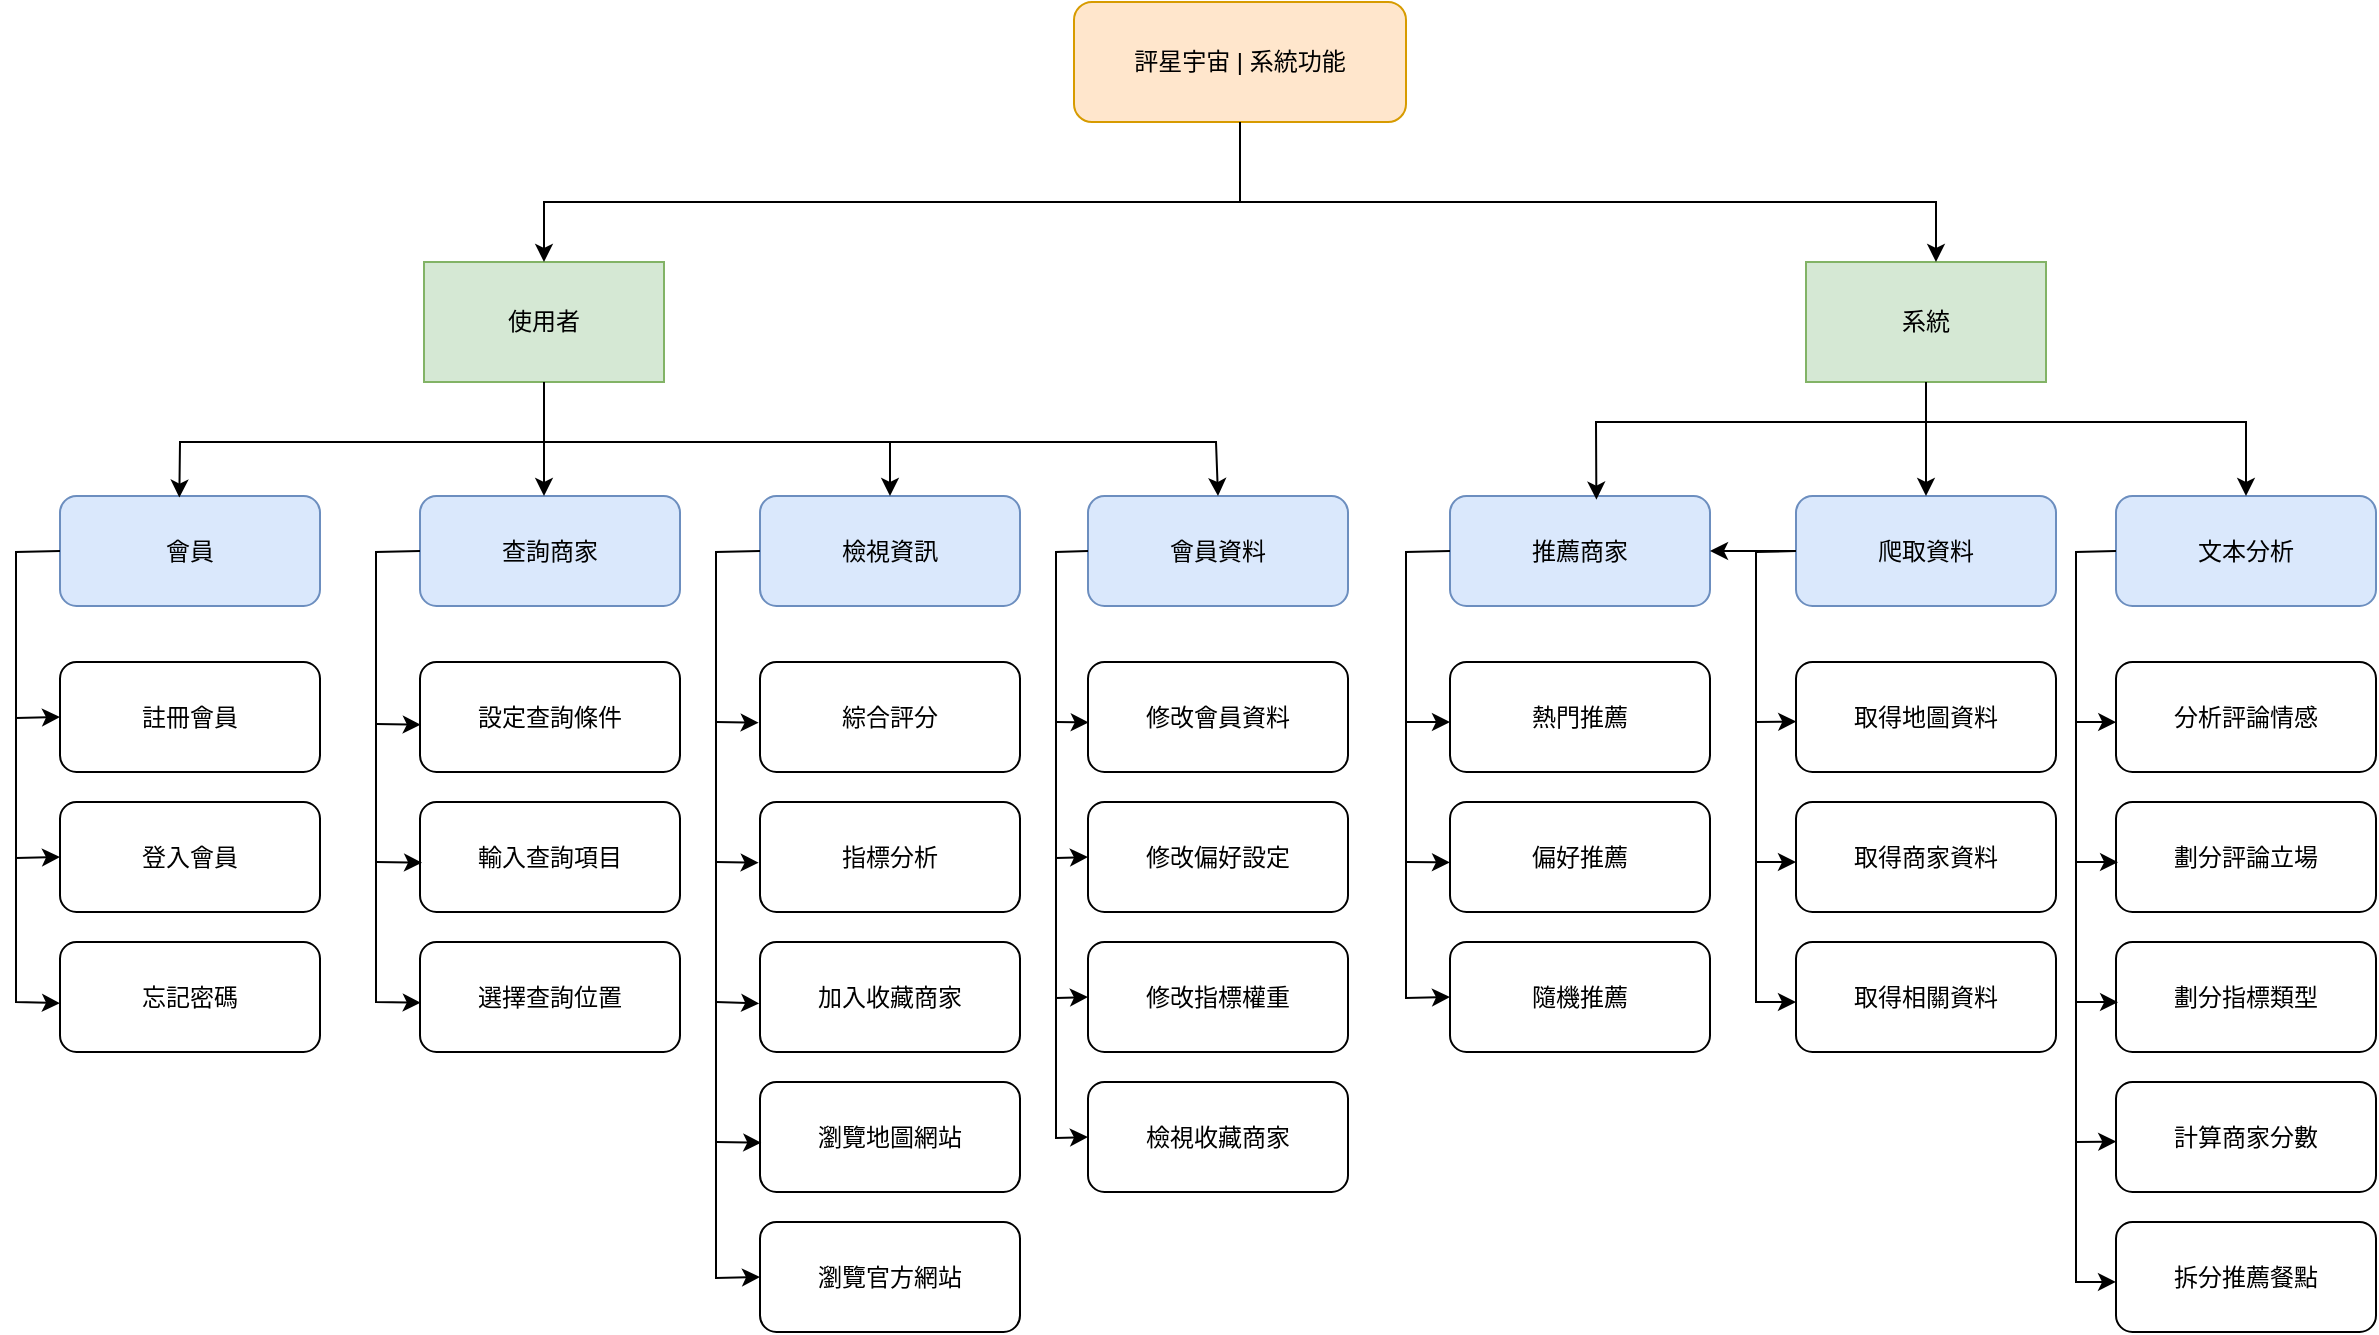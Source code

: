 <mxfile version="24.7.17">
  <diagram name="第 1 页" id="7e6b1SIIf1P2YIXd37s2">
    <mxGraphModel grid="1" page="1" gridSize="10" guides="1" tooltips="1" connect="1" arrows="1" fold="1" pageScale="1" pageWidth="827" pageHeight="1169" math="0" shadow="0">
      <root>
        <mxCell id="0" />
        <mxCell id="1" parent="0" />
        <mxCell id="drMRwfM-FAbGIWimcciS-1" value="評星宇宙 | 系統功能" style="rounded=1;whiteSpace=wrap;html=1;fillColor=#ffe6cc;strokeColor=#d79b00;" vertex="1" parent="1">
          <mxGeometry x="489" y="310" width="166" height="60" as="geometry" />
        </mxCell>
        <mxCell id="drMRwfM-FAbGIWimcciS-4" value="使用者" style="rounded=0;whiteSpace=wrap;html=1;fillColor=#d5e8d4;strokeColor=#82b366;" vertex="1" parent="1">
          <mxGeometry x="164" y="440" width="120" height="60" as="geometry" />
        </mxCell>
        <mxCell id="drMRwfM-FAbGIWimcciS-5" value="系統" style="rounded=0;whiteSpace=wrap;html=1;fillColor=#d5e8d4;strokeColor=#82b366;" vertex="1" parent="1">
          <mxGeometry x="855" y="440" width="120" height="60" as="geometry" />
        </mxCell>
        <mxCell id="drMRwfM-FAbGIWimcciS-8" value="" style="group" connectable="0" vertex="1" parent="1">
          <mxGeometry x="224" y="370" width="696" height="70" as="geometry" />
        </mxCell>
        <mxCell id="drMRwfM-FAbGIWimcciS-6" value="" style="endArrow=classic;html=1;rounded=0;exitX=0.5;exitY=1;exitDx=0;exitDy=0;entryX=0.5;entryY=0;entryDx=0;entryDy=0;" edge="1" parent="drMRwfM-FAbGIWimcciS-8" source="drMRwfM-FAbGIWimcciS-1" target="drMRwfM-FAbGIWimcciS-4">
          <mxGeometry width="50" height="50" relative="1" as="geometry">
            <mxPoint x="212.463" y="230" as="sourcePoint" />
            <mxPoint x="304.042" y="180" as="targetPoint" />
            <Array as="points">
              <mxPoint x="348" y="40" />
              <mxPoint y="40" />
            </Array>
          </mxGeometry>
        </mxCell>
        <mxCell id="drMRwfM-FAbGIWimcciS-7" value="" style="endArrow=classic;html=1;rounded=0;exitX=0.5;exitY=1;exitDx=0;exitDy=0;entryX=0.5;entryY=0;entryDx=0;entryDy=0;" edge="1" parent="drMRwfM-FAbGIWimcciS-8">
          <mxGeometry width="50" height="50" relative="1" as="geometry">
            <mxPoint x="348" as="sourcePoint" />
            <mxPoint x="696" y="70" as="targetPoint" />
            <Array as="points">
              <mxPoint x="348" y="40" />
              <mxPoint x="696" y="40" />
            </Array>
          </mxGeometry>
        </mxCell>
        <mxCell id="drMRwfM-FAbGIWimcciS-9" value="推薦商家" style="rounded=1;whiteSpace=wrap;html=1;fillColor=#dae8fc;strokeColor=#6c8ebf;" vertex="1" parent="1">
          <mxGeometry x="677" y="557" width="130" height="55" as="geometry" />
        </mxCell>
        <mxCell id="drMRwfM-FAbGIWimcciS-10" value="查詢商家" style="rounded=1;whiteSpace=wrap;html=1;fillColor=#dae8fc;strokeColor=#6c8ebf;" vertex="1" parent="1">
          <mxGeometry x="162" y="557" width="130" height="55" as="geometry" />
        </mxCell>
        <mxCell id="drMRwfM-FAbGIWimcciS-11" value="檢視資訊" style="rounded=1;whiteSpace=wrap;html=1;fillColor=#dae8fc;strokeColor=#6c8ebf;" vertex="1" parent="1">
          <mxGeometry x="332" y="557" width="130" height="55" as="geometry" />
        </mxCell>
        <mxCell id="drMRwfM-FAbGIWimcciS-12" value="會員資料" style="rounded=1;whiteSpace=wrap;html=1;fillColor=#dae8fc;strokeColor=#6c8ebf;" vertex="1" parent="1">
          <mxGeometry x="496" y="557" width="130" height="55" as="geometry" />
        </mxCell>
        <mxCell id="drMRwfM-FAbGIWimcciS-13" value="會員" style="rounded=1;whiteSpace=wrap;html=1;fillColor=#dae8fc;strokeColor=#6c8ebf;" vertex="1" parent="1">
          <mxGeometry x="-18" y="557" width="130" height="55" as="geometry" />
        </mxCell>
        <mxCell id="drMRwfM-FAbGIWimcciS-14" value="" style="endArrow=classic;html=1;rounded=0;entryX=0.459;entryY=0.014;entryDx=0;entryDy=0;exitX=0.5;exitY=1;exitDx=0;exitDy=0;entryPerimeter=0;" edge="1" parent="1" source="drMRwfM-FAbGIWimcciS-4" target="drMRwfM-FAbGIWimcciS-13">
          <mxGeometry width="50" height="50" relative="1" as="geometry">
            <mxPoint x="200" y="530" as="sourcePoint" />
            <mxPoint x="250" y="480" as="targetPoint" />
            <Array as="points">
              <mxPoint x="224" y="530" />
              <mxPoint x="42" y="530" />
            </Array>
          </mxGeometry>
        </mxCell>
        <mxCell id="drMRwfM-FAbGIWimcciS-16" value="" style="endArrow=classic;html=1;rounded=0;entryX=0.473;entryY=-0.024;entryDx=0;entryDy=0;entryPerimeter=0;" edge="1" parent="1">
          <mxGeometry width="50" height="50" relative="1" as="geometry">
            <mxPoint x="224" y="501.32" as="sourcePoint" />
            <mxPoint x="224" y="557" as="targetPoint" />
          </mxGeometry>
        </mxCell>
        <mxCell id="drMRwfM-FAbGIWimcciS-17" value="" style="endArrow=classic;html=1;rounded=0;exitX=0.5;exitY=1;exitDx=0;exitDy=0;entryX=0.5;entryY=0;entryDx=0;entryDy=0;" edge="1" parent="1" source="drMRwfM-FAbGIWimcciS-4" target="drMRwfM-FAbGIWimcciS-11">
          <mxGeometry width="50" height="50" relative="1" as="geometry">
            <mxPoint x="310" y="550" as="sourcePoint" />
            <mxPoint x="360" y="500" as="targetPoint" />
            <Array as="points">
              <mxPoint x="224" y="530" />
              <mxPoint x="397" y="530" />
            </Array>
          </mxGeometry>
        </mxCell>
        <mxCell id="drMRwfM-FAbGIWimcciS-18" value="" style="endArrow=classic;html=1;rounded=0;exitX=0.5;exitY=1;exitDx=0;exitDy=0;entryX=0.5;entryY=0;entryDx=0;entryDy=0;" edge="1" parent="1" source="drMRwfM-FAbGIWimcciS-4" target="drMRwfM-FAbGIWimcciS-12">
          <mxGeometry width="50" height="50" relative="1" as="geometry">
            <mxPoint x="310" y="550" as="sourcePoint" />
            <mxPoint x="360" y="500" as="targetPoint" />
            <Array as="points">
              <mxPoint x="224" y="530" />
              <mxPoint x="560" y="530" />
            </Array>
          </mxGeometry>
        </mxCell>
        <mxCell id="drMRwfM-FAbGIWimcciS-19" value="註冊會員" style="rounded=1;whiteSpace=wrap;html=1;" vertex="1" parent="1">
          <mxGeometry x="-18" y="640" width="130" height="55" as="geometry" />
        </mxCell>
        <mxCell id="drMRwfM-FAbGIWimcciS-20" value="登入會員" style="rounded=1;whiteSpace=wrap;html=1;" vertex="1" parent="1">
          <mxGeometry x="-18" y="710" width="130" height="55" as="geometry" />
        </mxCell>
        <mxCell id="drMRwfM-FAbGIWimcciS-21" value="忘記密碼" style="rounded=1;whiteSpace=wrap;html=1;" vertex="1" parent="1">
          <mxGeometry x="-18" y="780" width="130" height="55" as="geometry" />
        </mxCell>
        <mxCell id="drMRwfM-FAbGIWimcciS-25" value="熱門推薦" style="rounded=1;whiteSpace=wrap;html=1;" vertex="1" parent="1">
          <mxGeometry x="677" y="640" width="130" height="55" as="geometry" />
        </mxCell>
        <mxCell id="drMRwfM-FAbGIWimcciS-26" value="偏好推薦" style="rounded=1;whiteSpace=wrap;html=1;" vertex="1" parent="1">
          <mxGeometry x="677" y="710" width="130" height="55" as="geometry" />
        </mxCell>
        <mxCell id="drMRwfM-FAbGIWimcciS-27" value="隨機推薦" style="rounded=1;whiteSpace=wrap;html=1;" vertex="1" parent="1">
          <mxGeometry x="677" y="780" width="130" height="55" as="geometry" />
        </mxCell>
        <mxCell id="drMRwfM-FAbGIWimcciS-32" value="" style="group" connectable="0" vertex="1" parent="1">
          <mxGeometry x="655" y="585" width="22" height="223" as="geometry" />
        </mxCell>
        <mxCell id="drMRwfM-FAbGIWimcciS-29" value="" style="endArrow=classic;html=1;rounded=0;exitX=0;exitY=0.5;exitDx=0;exitDy=0;entryX=0;entryY=0.5;entryDx=0;entryDy=0;" edge="1" parent="drMRwfM-FAbGIWimcciS-32" source="drMRwfM-FAbGIWimcciS-9" target="drMRwfM-FAbGIWimcciS-27">
          <mxGeometry width="50" height="50" relative="1" as="geometry">
            <mxPoint x="-100" y="115" as="sourcePoint" />
            <mxPoint x="-50" y="65" as="targetPoint" />
            <Array as="points">
              <mxPoint />
              <mxPoint y="223" />
            </Array>
          </mxGeometry>
        </mxCell>
        <mxCell id="drMRwfM-FAbGIWimcciS-30" value="" style="endArrow=classic;html=1;rounded=0;entryX=0;entryY=0.549;entryDx=0;entryDy=0;entryPerimeter=0;" edge="1" parent="drMRwfM-FAbGIWimcciS-32" target="drMRwfM-FAbGIWimcciS-26">
          <mxGeometry width="50" height="50" relative="1" as="geometry">
            <mxPoint y="155" as="sourcePoint" />
            <mxPoint x="50" y="105" as="targetPoint" />
          </mxGeometry>
        </mxCell>
        <mxCell id="drMRwfM-FAbGIWimcciS-31" value="" style="endArrow=classic;html=1;rounded=0;entryX=0;entryY=0.549;entryDx=0;entryDy=0;entryPerimeter=0;" edge="1" parent="drMRwfM-FAbGIWimcciS-32">
          <mxGeometry width="50" height="50" relative="1" as="geometry">
            <mxPoint y="85" as="sourcePoint" />
            <mxPoint x="22" y="85" as="targetPoint" />
          </mxGeometry>
        </mxCell>
        <mxCell id="drMRwfM-FAbGIWimcciS-41" value="" style="endArrow=classic;html=1;rounded=0;entryX=0;entryY=0.556;entryDx=0;entryDy=0;exitX=0;exitY=0.5;exitDx=0;exitDy=0;entryPerimeter=0;" edge="1" parent="1" source="drMRwfM-FAbGIWimcciS-13" target="drMRwfM-FAbGIWimcciS-21">
          <mxGeometry width="50" height="50" relative="1" as="geometry">
            <mxPoint x="-120" y="680" as="sourcePoint" />
            <mxPoint x="-70" y="630" as="targetPoint" />
            <Array as="points">
              <mxPoint x="-40" y="585" />
              <mxPoint x="-40" y="810" />
            </Array>
          </mxGeometry>
        </mxCell>
        <mxCell id="drMRwfM-FAbGIWimcciS-42" value="" style="endArrow=classic;html=1;rounded=0;entryX=0;entryY=0.5;entryDx=0;entryDy=0;" edge="1" parent="1" target="drMRwfM-FAbGIWimcciS-20">
          <mxGeometry width="50" height="50" relative="1" as="geometry">
            <mxPoint x="-40" y="738" as="sourcePoint" />
            <mxPoint x="-50" y="700" as="targetPoint" />
          </mxGeometry>
        </mxCell>
        <mxCell id="drMRwfM-FAbGIWimcciS-43" value="" style="endArrow=classic;html=1;rounded=0;entryX=0;entryY=0.5;entryDx=0;entryDy=0;" edge="1" parent="1" target="drMRwfM-FAbGIWimcciS-19">
          <mxGeometry width="50" height="50" relative="1" as="geometry">
            <mxPoint x="-40" y="668" as="sourcePoint" />
            <mxPoint x="-50" y="700" as="targetPoint" />
          </mxGeometry>
        </mxCell>
        <mxCell id="drMRwfM-FAbGIWimcciS-44" value="設定查詢條件" style="rounded=1;whiteSpace=wrap;html=1;" vertex="1" parent="1">
          <mxGeometry x="162" y="640" width="130" height="55" as="geometry" />
        </mxCell>
        <mxCell id="drMRwfM-FAbGIWimcciS-45" value="輸入查詢項目" style="rounded=1;whiteSpace=wrap;html=1;" vertex="1" parent="1">
          <mxGeometry x="162" y="710" width="130" height="55" as="geometry" />
        </mxCell>
        <mxCell id="drMRwfM-FAbGIWimcciS-46" value="選擇查詢位置" style="rounded=1;whiteSpace=wrap;html=1;" vertex="1" parent="1">
          <mxGeometry x="162" y="780" width="130" height="55" as="geometry" />
        </mxCell>
        <mxCell id="drMRwfM-FAbGIWimcciS-50" value="" style="group" connectable="0" vertex="1" parent="1">
          <mxGeometry x="140" y="585" height="225" as="geometry" />
        </mxCell>
        <mxCell id="drMRwfM-FAbGIWimcciS-47" value="" style="endArrow=classic;html=1;rounded=0;exitX=0;exitY=0.5;exitDx=0;exitDy=0;entryX=0.003;entryY=0.552;entryDx=0;entryDy=0;entryPerimeter=0;" edge="1" parent="drMRwfM-FAbGIWimcciS-50" source="drMRwfM-FAbGIWimcciS-10" target="drMRwfM-FAbGIWimcciS-46">
          <mxGeometry width="50" height="50" relative="1" as="geometry">
            <mxPoint x="60" y="115" as="sourcePoint" />
            <mxPoint x="20" y="225" as="targetPoint" />
            <Array as="points">
              <mxPoint />
              <mxPoint y="225" />
            </Array>
          </mxGeometry>
        </mxCell>
        <mxCell id="drMRwfM-FAbGIWimcciS-48" value="" style="endArrow=classic;html=1;rounded=0;entryX=0.008;entryY=0.552;entryDx=0;entryDy=0;entryPerimeter=0;" edge="1" parent="drMRwfM-FAbGIWimcciS-50" target="drMRwfM-FAbGIWimcciS-45">
          <mxGeometry width="50" height="50" relative="1" as="geometry">
            <mxPoint y="155" as="sourcePoint" />
            <mxPoint x="70" y="65" as="targetPoint" />
          </mxGeometry>
        </mxCell>
        <mxCell id="drMRwfM-FAbGIWimcciS-49" value="" style="endArrow=classic;html=1;rounded=0;entryX=0.003;entryY=0.57;entryDx=0;entryDy=0;entryPerimeter=0;" edge="1" parent="drMRwfM-FAbGIWimcciS-50" target="drMRwfM-FAbGIWimcciS-44">
          <mxGeometry width="50" height="50" relative="1" as="geometry">
            <mxPoint y="86" as="sourcePoint" />
            <mxPoint x="20" y="86" as="targetPoint" />
          </mxGeometry>
        </mxCell>
        <mxCell id="drMRwfM-FAbGIWimcciS-51" value="綜合評分" style="rounded=1;whiteSpace=wrap;html=1;" vertex="1" parent="1">
          <mxGeometry x="332" y="640" width="130" height="55" as="geometry" />
        </mxCell>
        <mxCell id="drMRwfM-FAbGIWimcciS-52" value="指標分析" style="rounded=1;whiteSpace=wrap;html=1;" vertex="1" parent="1">
          <mxGeometry x="332" y="710" width="130" height="55" as="geometry" />
        </mxCell>
        <mxCell id="drMRwfM-FAbGIWimcciS-53" value="加入收藏商家" style="rounded=1;whiteSpace=wrap;html=1;" vertex="1" parent="1">
          <mxGeometry x="332" y="780" width="130" height="55" as="geometry" />
        </mxCell>
        <mxCell id="drMRwfM-FAbGIWimcciS-54" value="瀏覽地圖網站" style="rounded=1;whiteSpace=wrap;html=1;" vertex="1" parent="1">
          <mxGeometry x="332" y="850" width="130" height="55" as="geometry" />
        </mxCell>
        <mxCell id="drMRwfM-FAbGIWimcciS-55" value="瀏覽官方網站" style="rounded=1;whiteSpace=wrap;html=1;" vertex="1" parent="1">
          <mxGeometry x="332" y="920" width="130" height="55" as="geometry" />
        </mxCell>
        <mxCell id="drMRwfM-FAbGIWimcciS-61" value="修改會員資料" style="rounded=1;whiteSpace=wrap;html=1;" vertex="1" parent="1">
          <mxGeometry x="496" y="640" width="130" height="55" as="geometry" />
        </mxCell>
        <mxCell id="drMRwfM-FAbGIWimcciS-62" value="修改偏好設定" style="rounded=1;whiteSpace=wrap;html=1;" vertex="1" parent="1">
          <mxGeometry x="496" y="710" width="130" height="55" as="geometry" />
        </mxCell>
        <mxCell id="drMRwfM-FAbGIWimcciS-63" value="修改指標權重" style="rounded=1;whiteSpace=wrap;html=1;" vertex="1" parent="1">
          <mxGeometry x="496" y="780" width="130" height="55" as="geometry" />
        </mxCell>
        <mxCell id="drMRwfM-FAbGIWimcciS-64" value="檢視收藏商家" style="rounded=1;whiteSpace=wrap;html=1;" vertex="1" parent="1">
          <mxGeometry x="496" y="850" width="130" height="55" as="geometry" />
        </mxCell>
        <mxCell id="drMRwfM-FAbGIWimcciS-69" value="" style="group" connectable="0" vertex="1" parent="1">
          <mxGeometry x="480" y="585" height="293" as="geometry" />
        </mxCell>
        <mxCell id="drMRwfM-FAbGIWimcciS-65" value="" style="endArrow=classic;html=1;rounded=0;exitX=0;exitY=0.5;exitDx=0;exitDy=0;entryX=0;entryY=0.5;entryDx=0;entryDy=0;" edge="1" parent="drMRwfM-FAbGIWimcciS-69" source="drMRwfM-FAbGIWimcciS-12" target="drMRwfM-FAbGIWimcciS-64">
          <mxGeometry width="50" height="50" relative="1" as="geometry">
            <mxPoint x="30" y="195" as="sourcePoint" />
            <mxPoint x="80" y="145" as="targetPoint" />
            <Array as="points">
              <mxPoint />
              <mxPoint y="293" />
            </Array>
          </mxGeometry>
        </mxCell>
        <mxCell id="drMRwfM-FAbGIWimcciS-66" value="" style="endArrow=classic;html=1;rounded=0;entryX=0;entryY=0.5;entryDx=0;entryDy=0;" edge="1" parent="drMRwfM-FAbGIWimcciS-69" target="drMRwfM-FAbGIWimcciS-63">
          <mxGeometry width="50" height="50" relative="1" as="geometry">
            <mxPoint y="223" as="sourcePoint" />
            <mxPoint x="50" y="173" as="targetPoint" />
          </mxGeometry>
        </mxCell>
        <mxCell id="drMRwfM-FAbGIWimcciS-67" value="" style="endArrow=classic;html=1;rounded=0;entryX=0;entryY=0.5;entryDx=0;entryDy=0;" edge="1" parent="drMRwfM-FAbGIWimcciS-69" target="drMRwfM-FAbGIWimcciS-62">
          <mxGeometry width="50" height="50" relative="1" as="geometry">
            <mxPoint y="153" as="sourcePoint" />
            <mxPoint x="50" y="105" as="targetPoint" />
          </mxGeometry>
        </mxCell>
        <mxCell id="drMRwfM-FAbGIWimcciS-68" value="" style="endArrow=classic;html=1;rounded=0;entryX=0.003;entryY=0.549;entryDx=0;entryDy=0;entryPerimeter=0;" edge="1" parent="drMRwfM-FAbGIWimcciS-69" target="drMRwfM-FAbGIWimcciS-61">
          <mxGeometry width="50" height="50" relative="1" as="geometry">
            <mxPoint y="85" as="sourcePoint" />
            <mxPoint x="50" y="55" as="targetPoint" />
          </mxGeometry>
        </mxCell>
        <mxCell id="drMRwfM-FAbGIWimcciS-70" value="" style="group" connectable="0" vertex="1" parent="1">
          <mxGeometry x="310" y="585" height="363" as="geometry" />
        </mxCell>
        <mxCell id="drMRwfM-FAbGIWimcciS-56" value="" style="endArrow=classic;html=1;rounded=0;exitX=0;exitY=0.5;exitDx=0;exitDy=0;entryX=0;entryY=0.5;entryDx=0;entryDy=0;" edge="1" parent="drMRwfM-FAbGIWimcciS-70" source="drMRwfM-FAbGIWimcciS-11" target="drMRwfM-FAbGIWimcciS-55">
          <mxGeometry width="50" height="50" relative="1" as="geometry">
            <mxPoint x="50" y="225" as="sourcePoint" />
            <mxPoint x="100" y="175" as="targetPoint" />
            <Array as="points">
              <mxPoint />
              <mxPoint y="363" />
            </Array>
          </mxGeometry>
        </mxCell>
        <mxCell id="drMRwfM-FAbGIWimcciS-57" value="" style="endArrow=classic;html=1;rounded=0;entryX=0.005;entryY=0.552;entryDx=0;entryDy=0;entryPerimeter=0;" edge="1" parent="drMRwfM-FAbGIWimcciS-70" target="drMRwfM-FAbGIWimcciS-54">
          <mxGeometry width="50" height="50" relative="1" as="geometry">
            <mxPoint y="295" as="sourcePoint" />
            <mxPoint x="70" y="225" as="targetPoint" />
          </mxGeometry>
        </mxCell>
        <mxCell id="drMRwfM-FAbGIWimcciS-58" value="" style="endArrow=classic;html=1;rounded=0;entryX=-0.003;entryY=0.558;entryDx=0;entryDy=0;entryPerimeter=0;" edge="1" parent="drMRwfM-FAbGIWimcciS-70" target="drMRwfM-FAbGIWimcciS-53">
          <mxGeometry width="50" height="50" relative="1" as="geometry">
            <mxPoint y="225" as="sourcePoint" />
            <mxPoint x="70" y="195" as="targetPoint" />
          </mxGeometry>
        </mxCell>
        <mxCell id="drMRwfM-FAbGIWimcciS-59" value="" style="endArrow=classic;html=1;rounded=0;entryX=-0.005;entryY=0.552;entryDx=0;entryDy=0;entryPerimeter=0;" edge="1" parent="drMRwfM-FAbGIWimcciS-70" target="drMRwfM-FAbGIWimcciS-52">
          <mxGeometry width="50" height="50" relative="1" as="geometry">
            <mxPoint y="155" as="sourcePoint" />
            <mxPoint x="70" y="95" as="targetPoint" />
          </mxGeometry>
        </mxCell>
        <mxCell id="drMRwfM-FAbGIWimcciS-60" value="" style="endArrow=classic;html=1;rounded=0;entryX=-0.005;entryY=0.552;entryDx=0;entryDy=0;entryPerimeter=0;" edge="1" parent="drMRwfM-FAbGIWimcciS-70" target="drMRwfM-FAbGIWimcciS-51">
          <mxGeometry width="50" height="50" relative="1" as="geometry">
            <mxPoint y="85" as="sourcePoint" />
            <mxPoint x="70" y="25" as="targetPoint" />
          </mxGeometry>
        </mxCell>
        <mxCell id="drMRwfM-FAbGIWimcciS-104" value="" style="edgeStyle=orthogonalEdgeStyle;rounded=0;orthogonalLoop=1;jettySize=auto;html=1;" edge="1" parent="1" source="drMRwfM-FAbGIWimcciS-72" target="drMRwfM-FAbGIWimcciS-9">
          <mxGeometry relative="1" as="geometry" />
        </mxCell>
        <mxCell id="drMRwfM-FAbGIWimcciS-72" value="爬取資料" style="rounded=1;whiteSpace=wrap;html=1;fillColor=#dae8fc;strokeColor=#6c8ebf;" vertex="1" parent="1">
          <mxGeometry x="850" y="557" width="130" height="55" as="geometry" />
        </mxCell>
        <mxCell id="drMRwfM-FAbGIWimcciS-73" value="文本分析" style="rounded=1;whiteSpace=wrap;html=1;fillColor=#dae8fc;strokeColor=#6c8ebf;" vertex="1" parent="1">
          <mxGeometry x="1010" y="557" width="130" height="55" as="geometry" />
        </mxCell>
        <mxCell id="drMRwfM-FAbGIWimcciS-74" value="" style="endArrow=classic;html=1;rounded=0;exitX=0.5;exitY=1;exitDx=0;exitDy=0;entryX=0.463;entryY=0.033;entryDx=0;entryDy=0;entryPerimeter=0;" edge="1" parent="1" source="drMRwfM-FAbGIWimcciS-5">
          <mxGeometry width="50" height="50" relative="1" as="geometry">
            <mxPoint x="840" y="620" as="sourcePoint" />
            <mxPoint x="750.19" y="558.815" as="targetPoint" />
            <Array as="points">
              <mxPoint x="915" y="520" />
              <mxPoint x="750" y="520" />
            </Array>
          </mxGeometry>
        </mxCell>
        <mxCell id="drMRwfM-FAbGIWimcciS-75" value="" style="endArrow=classic;html=1;rounded=0;exitX=0.5;exitY=1;exitDx=0;exitDy=0;entryX=0.5;entryY=0;entryDx=0;entryDy=0;" edge="1" parent="1" source="drMRwfM-FAbGIWimcciS-5" target="drMRwfM-FAbGIWimcciS-72">
          <mxGeometry width="50" height="50" relative="1" as="geometry">
            <mxPoint x="890" y="520" as="sourcePoint" />
            <mxPoint x="940" y="470" as="targetPoint" />
          </mxGeometry>
        </mxCell>
        <mxCell id="drMRwfM-FAbGIWimcciS-76" value="" style="endArrow=classic;html=1;rounded=0;entryX=0.5;entryY=0;entryDx=0;entryDy=0;exitX=0.5;exitY=1;exitDx=0;exitDy=0;" edge="1" parent="1" source="drMRwfM-FAbGIWimcciS-5" target="drMRwfM-FAbGIWimcciS-73">
          <mxGeometry width="50" height="50" relative="1" as="geometry">
            <mxPoint x="890" y="520" as="sourcePoint" />
            <mxPoint x="940" y="470" as="targetPoint" />
            <Array as="points">
              <mxPoint x="915" y="520" />
              <mxPoint x="1075" y="520" />
            </Array>
          </mxGeometry>
        </mxCell>
        <mxCell id="drMRwfM-FAbGIWimcciS-78" value="取得地圖資料" style="rounded=1;whiteSpace=wrap;html=1;" vertex="1" parent="1">
          <mxGeometry x="850" y="640" width="130" height="55" as="geometry" />
        </mxCell>
        <mxCell id="drMRwfM-FAbGIWimcciS-79" value="取得商家資料" style="rounded=1;whiteSpace=wrap;html=1;" vertex="1" parent="1">
          <mxGeometry x="850" y="710" width="130" height="55" as="geometry" />
        </mxCell>
        <mxCell id="drMRwfM-FAbGIWimcciS-80" value="取得相關資料" style="rounded=1;whiteSpace=wrap;html=1;" vertex="1" parent="1">
          <mxGeometry x="850" y="780" width="130" height="55" as="geometry" />
        </mxCell>
        <mxCell id="drMRwfM-FAbGIWimcciS-88" value="" style="group" connectable="0" vertex="1" parent="1">
          <mxGeometry x="830" y="585" width="20" height="225" as="geometry" />
        </mxCell>
        <mxCell id="drMRwfM-FAbGIWimcciS-85" value="" style="endArrow=classic;html=1;rounded=0;exitX=0;exitY=0.5;exitDx=0;exitDy=0;" edge="1" parent="drMRwfM-FAbGIWimcciS-88" source="drMRwfM-FAbGIWimcciS-72">
          <mxGeometry width="50" height="50" relative="1" as="geometry">
            <mxPoint x="10" y="95" as="sourcePoint" />
            <mxPoint x="20" y="225" as="targetPoint" />
            <Array as="points">
              <mxPoint />
              <mxPoint y="225" />
            </Array>
          </mxGeometry>
        </mxCell>
        <mxCell id="drMRwfM-FAbGIWimcciS-86" value="" style="endArrow=classic;html=1;rounded=0;entryX=0.001;entryY=0.541;entryDx=0;entryDy=0;entryPerimeter=0;" edge="1" parent="drMRwfM-FAbGIWimcciS-88" target="drMRwfM-FAbGIWimcciS-78">
          <mxGeometry width="50" height="50" relative="1" as="geometry">
            <mxPoint y="85" as="sourcePoint" />
            <mxPoint x="50" y="35" as="targetPoint" />
          </mxGeometry>
        </mxCell>
        <mxCell id="drMRwfM-FAbGIWimcciS-87" value="" style="endArrow=classic;html=1;rounded=0;entryX=0.001;entryY=0.541;entryDx=0;entryDy=0;entryPerimeter=0;" edge="1" parent="drMRwfM-FAbGIWimcciS-88">
          <mxGeometry width="50" height="50" relative="1" as="geometry">
            <mxPoint y="155" as="sourcePoint" />
            <mxPoint x="20" y="155" as="targetPoint" />
          </mxGeometry>
        </mxCell>
        <mxCell id="drMRwfM-FAbGIWimcciS-93" value="分析評論情感" style="rounded=1;whiteSpace=wrap;html=1;" vertex="1" parent="1">
          <mxGeometry x="1010" y="640" width="130" height="55" as="geometry" />
        </mxCell>
        <mxCell id="drMRwfM-FAbGIWimcciS-94" value="劃分指標類型" style="rounded=1;whiteSpace=wrap;html=1;" vertex="1" parent="1">
          <mxGeometry x="1010" y="780" width="130" height="55" as="geometry" />
        </mxCell>
        <mxCell id="drMRwfM-FAbGIWimcciS-95" value="劃分評論立場" style="rounded=1;whiteSpace=wrap;html=1;" vertex="1" parent="1">
          <mxGeometry x="1010" y="710" width="130" height="55" as="geometry" />
        </mxCell>
        <mxCell id="drMRwfM-FAbGIWimcciS-96" value="計算商家分數" style="rounded=1;whiteSpace=wrap;html=1;" vertex="1" parent="1">
          <mxGeometry x="1010" y="850" width="130" height="55" as="geometry" />
        </mxCell>
        <mxCell id="drMRwfM-FAbGIWimcciS-97" value="拆分推薦餐點" style="rounded=1;whiteSpace=wrap;html=1;" vertex="1" parent="1">
          <mxGeometry x="1010" y="920" width="130" height="55" as="geometry" />
        </mxCell>
        <mxCell id="drMRwfM-FAbGIWimcciS-103" value="" style="group" connectable="0" vertex="1" parent="1">
          <mxGeometry x="990" y="585" height="365" as="geometry" />
        </mxCell>
        <mxCell id="drMRwfM-FAbGIWimcciS-98" value="" style="endArrow=classic;html=1;rounded=0;entryX=0;entryY=0.545;entryDx=0;entryDy=0;exitX=0;exitY=0.5;exitDx=0;exitDy=0;entryPerimeter=0;" edge="1" parent="drMRwfM-FAbGIWimcciS-103" source="drMRwfM-FAbGIWimcciS-73" target="drMRwfM-FAbGIWimcciS-97">
          <mxGeometry width="50" height="50" relative="1" as="geometry">
            <mxPoint x="20" y="205" as="sourcePoint" />
            <mxPoint x="70" y="155" as="targetPoint" />
            <Array as="points">
              <mxPoint />
              <mxPoint y="365" />
            </Array>
          </mxGeometry>
        </mxCell>
        <mxCell id="drMRwfM-FAbGIWimcciS-99" value="" style="endArrow=classic;html=1;rounded=0;entryX=0.001;entryY=0.541;entryDx=0;entryDy=0;entryPerimeter=0;" edge="1" parent="drMRwfM-FAbGIWimcciS-103" target="drMRwfM-FAbGIWimcciS-96">
          <mxGeometry width="50" height="50" relative="1" as="geometry">
            <mxPoint y="295" as="sourcePoint" />
            <mxPoint x="80" y="205" as="targetPoint" />
          </mxGeometry>
        </mxCell>
        <mxCell id="drMRwfM-FAbGIWimcciS-100" value="" style="endArrow=classic;html=1;rounded=0;entryX=0.008;entryY=0.547;entryDx=0;entryDy=0;entryPerimeter=0;" edge="1" parent="drMRwfM-FAbGIWimcciS-103" target="drMRwfM-FAbGIWimcciS-94">
          <mxGeometry width="50" height="50" relative="1" as="geometry">
            <mxPoint y="225" as="sourcePoint" />
            <mxPoint x="80" y="205" as="targetPoint" />
          </mxGeometry>
        </mxCell>
        <mxCell id="drMRwfM-FAbGIWimcciS-101" value="" style="endArrow=classic;html=1;rounded=0;entryX=0.008;entryY=0.547;entryDx=0;entryDy=0;entryPerimeter=0;" edge="1" parent="drMRwfM-FAbGIWimcciS-103" target="drMRwfM-FAbGIWimcciS-95">
          <mxGeometry width="50" height="50" relative="1" as="geometry">
            <mxPoint y="155" as="sourcePoint" />
            <mxPoint x="80" y="75" as="targetPoint" />
          </mxGeometry>
        </mxCell>
        <mxCell id="drMRwfM-FAbGIWimcciS-102" value="" style="endArrow=classic;html=1;rounded=0;entryX=0.001;entryY=0.547;entryDx=0;entryDy=0;entryPerimeter=0;" edge="1" parent="drMRwfM-FAbGIWimcciS-103" target="drMRwfM-FAbGIWimcciS-93">
          <mxGeometry width="50" height="50" relative="1" as="geometry">
            <mxPoint y="85" as="sourcePoint" />
            <mxPoint x="80" y="75" as="targetPoint" />
          </mxGeometry>
        </mxCell>
      </root>
    </mxGraphModel>
  </diagram>
</mxfile>
